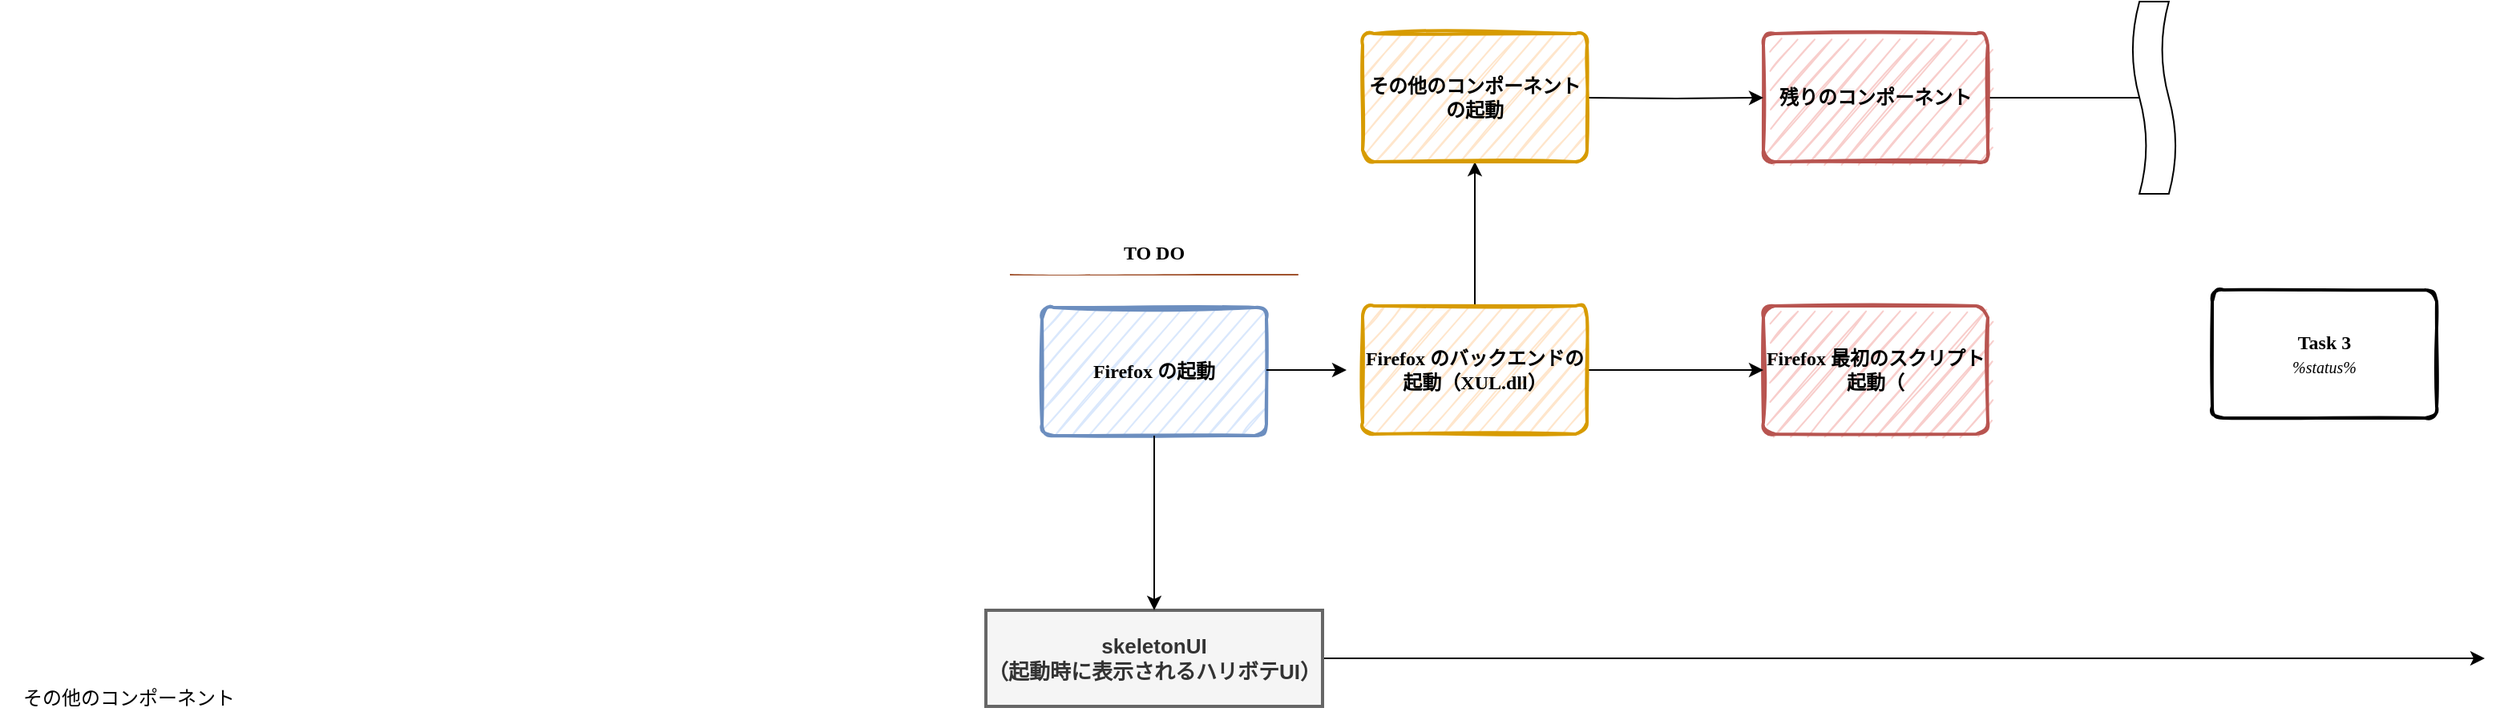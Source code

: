 <mxfile version="21.2.6" type="github">
  <diagram id="wFE0QG_FPsp0jaGvCLVb" name="Page-1">
    <mxGraphModel dx="2033" dy="728" grid="1" gridSize="10" guides="1" tooltips="1" connect="1" arrows="1" fold="1" page="1" pageScale="1" pageWidth="850" pageHeight="1100" math="0" shadow="0">
      <root>
        <mxCell id="0" />
        <mxCell id="1" parent="0" />
        <object label="TO DO" status="New" id="_5mSTuPxr-ZiKRkBDSY7-2">
          <mxCell style="swimlane;strokeWidth=2;fontFamily=Permanent Marker;html=0;startSize=1;verticalAlign=bottom;spacingBottom=5;points=[];childLayout=stackLayout;stackBorder=20;stackSpacing=20;resizeLast=0;resizeParent=1;horizontalStack=0;collapsible=0;sketch=1;strokeColor=none;fillStyle=solid;fillColor=#A0522D;" parent="1" vertex="1">
            <mxGeometry x="30" y="270" width="180" height="221" as="geometry" />
          </mxCell>
        </object>
        <object label="Firefox の起動&lt;i&gt;&lt;span style=&quot;font-weight: normal&quot;&gt;&lt;br&gt;&lt;/span&gt;&lt;/i&gt;" placeholders="1" id="_5mSTuPxr-ZiKRkBDSY7-3">
          <mxCell style="whiteSpace=wrap;html=1;strokeWidth=2;fillColor=#dae8fc;fontStyle=1;spacingTop=0;rounded=1;arcSize=9;points=[];sketch=1;fontFamily=Permanent Marker;hachureGap=8;fillWeight=1;strokeColor=#6c8ebf;" parent="_5mSTuPxr-ZiKRkBDSY7-2" vertex="1">
            <mxGeometry x="20" y="21" width="140" height="80" as="geometry" />
          </mxCell>
        </object>
        <object label="Firefox 最初のスクリプト起動（" placeholders="1" id="_5mSTuPxr-ZiKRkBDSY7-11">
          <mxCell style="whiteSpace=wrap;html=1;strokeWidth=2;fillColor=#f8cecc;fontStyle=1;spacingTop=0;rounded=1;arcSize=9;points=[];sketch=1;fontFamily=Permanent Marker;hachureGap=8;fillWeight=1;strokeColor=#b85450;" parent="1" vertex="1">
            <mxGeometry x="500" y="290" width="140" height="80" as="geometry" />
          </mxCell>
        </object>
        <mxCell id="fmuVZZGOlsF8Z4shbadP-11" value="" style="edgeStyle=orthogonalEdgeStyle;rounded=0;orthogonalLoop=1;jettySize=auto;html=1;" edge="1" parent="1" source="_5mSTuPxr-ZiKRkBDSY7-10">
          <mxGeometry relative="1" as="geometry">
            <mxPoint x="750" y="160" as="targetPoint" />
          </mxGeometry>
        </mxCell>
        <object label="残りのコンポーネント" placeholders="1" id="_5mSTuPxr-ZiKRkBDSY7-10">
          <mxCell style="whiteSpace=wrap;html=1;strokeWidth=2;fillColor=#f8cecc;fontStyle=1;spacingTop=0;rounded=1;arcSize=9;points=[];sketch=1;fontFamily=Permanent Marker;hachureGap=8;fillWeight=1;strokeColor=#b85450;" parent="1" vertex="1">
            <mxGeometry x="500" y="120" width="140" height="80" as="geometry" />
          </mxCell>
        </object>
        <mxCell id="fmuVZZGOlsF8Z4shbadP-1" value="" style="endArrow=classic;html=1;rounded=0;" edge="1" parent="1">
          <mxGeometry width="50" height="50" relative="1" as="geometry">
            <mxPoint x="190" y="330" as="sourcePoint" />
            <mxPoint x="240" y="330" as="targetPoint" />
          </mxGeometry>
        </mxCell>
        <mxCell id="fmuVZZGOlsF8Z4shbadP-7" value="" style="edgeStyle=orthogonalEdgeStyle;rounded=0;orthogonalLoop=1;jettySize=auto;html=1;" edge="1" parent="1" source="_5mSTuPxr-ZiKRkBDSY7-4">
          <mxGeometry relative="1" as="geometry">
            <mxPoint x="320" y="200" as="targetPoint" />
          </mxGeometry>
        </mxCell>
        <mxCell id="fmuVZZGOlsF8Z4shbadP-9" value="" style="edgeStyle=orthogonalEdgeStyle;rounded=0;orthogonalLoop=1;jettySize=auto;html=1;" edge="1" parent="1" source="_5mSTuPxr-ZiKRkBDSY7-4" target="_5mSTuPxr-ZiKRkBDSY7-11">
          <mxGeometry relative="1" as="geometry" />
        </mxCell>
        <object label="Firefox のバックエンドの起動（XUL.dll）" placeholders="1" id="_5mSTuPxr-ZiKRkBDSY7-4">
          <mxCell style="whiteSpace=wrap;html=1;strokeWidth=2;fillColor=#ffe6cc;fontStyle=1;spacingTop=0;rounded=1;arcSize=9;points=[];sketch=1;fontFamily=Permanent Marker;hachureGap=8;fillWeight=1;strokeColor=#d79b00;" parent="1" vertex="1">
            <mxGeometry x="250" y="290" width="140" height="80" as="geometry" />
          </mxCell>
        </object>
        <object label="Task 3&lt;br&gt;&lt;span style=&quot;font-weight: normal&quot;&gt;&lt;i&gt;&lt;font style=&quot;font-size: 10px&quot;&gt;%status%&lt;/font&gt;&lt;/i&gt;&lt;/span&gt;" placeholders="1" id="_5mSTuPxr-ZiKRkBDSY7-5">
          <mxCell style="whiteSpace=wrap;html=1;strokeWidth=2;fillColor=swimlane;fontStyle=1;spacingTop=0;rounded=1;arcSize=9;points=[];sketch=1;fontFamily=Permanent Marker;hachureGap=8;fillWeight=1;" parent="1" vertex="1">
            <mxGeometry x="780" y="280" width="140" height="80" as="geometry" />
          </mxCell>
        </object>
        <mxCell id="fmuVZZGOlsF8Z4shbadP-10" value="" style="edgeStyle=orthogonalEdgeStyle;rounded=0;orthogonalLoop=1;jettySize=auto;html=1;" edge="1" parent="1" target="_5mSTuPxr-ZiKRkBDSY7-10">
          <mxGeometry relative="1" as="geometry">
            <mxPoint x="390" y="160" as="sourcePoint" />
          </mxGeometry>
        </mxCell>
        <mxCell id="fmuVZZGOlsF8Z4shbadP-14" style="edgeStyle=orthogonalEdgeStyle;rounded=0;orthogonalLoop=1;jettySize=auto;html=1;" edge="1" parent="1" source="fmuVZZGOlsF8Z4shbadP-12">
          <mxGeometry relative="1" as="geometry">
            <mxPoint x="950" y="510" as="targetPoint" />
          </mxGeometry>
        </mxCell>
        <mxCell id="fmuVZZGOlsF8Z4shbadP-12" value="&lt;font style=&quot;font-size: 13px;&quot;&gt;&lt;b&gt;skeletonUI&lt;br&gt;（起動時に表示されるハリボテUI）&lt;/b&gt;&lt;/font&gt;" style="whiteSpace=wrap;html=1;fillColor=#f5f5f5;fontColor=#333333;strokeColor=#666666;strokeWidth=2;" vertex="1" parent="1">
          <mxGeometry x="15" y="480" width="210" height="60" as="geometry" />
        </mxCell>
        <mxCell id="fmuVZZGOlsF8Z4shbadP-13" value="" style="edgeStyle=orthogonalEdgeStyle;rounded=0;orthogonalLoop=1;jettySize=auto;html=1;" edge="1" parent="1" source="_5mSTuPxr-ZiKRkBDSY7-3" target="fmuVZZGOlsF8Z4shbadP-12">
          <mxGeometry relative="1" as="geometry" />
        </mxCell>
        <mxCell id="fmuVZZGOlsF8Z4shbadP-15" value="その他のコンポーネント" style="text;html=1;align=center;verticalAlign=middle;resizable=0;points=[];autosize=1;strokeColor=none;fillColor=none;" vertex="1" parent="1">
          <mxGeometry x="-600" y="520" width="160" height="30" as="geometry" />
        </mxCell>
        <object label="その他のコンポーネントの起動" placeholders="1" id="fmuVZZGOlsF8Z4shbadP-16">
          <mxCell style="whiteSpace=wrap;html=1;strokeWidth=2;fillColor=#ffe6cc;fontStyle=1;spacingTop=0;rounded=1;arcSize=9;points=[];sketch=1;fontFamily=Permanent Marker;hachureGap=8;fillWeight=1;strokeColor=#d79b00;" vertex="1" parent="1">
            <mxGeometry x="250" y="120" width="140" height="80" as="geometry" />
          </mxCell>
        </object>
        <mxCell id="fmuVZZGOlsF8Z4shbadP-18" value="" style="shape=tape;whiteSpace=wrap;html=1;rotation=-90;size=0.333;" vertex="1" parent="1">
          <mxGeometry x="683.75" y="146.25" width="120" height="27.5" as="geometry" />
        </mxCell>
      </root>
    </mxGraphModel>
  </diagram>
</mxfile>
